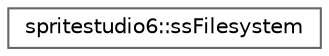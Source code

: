 digraph "Graphical Class Hierarchy"
{
 // LATEX_PDF_SIZE
  bgcolor="transparent";
  edge [fontname=Helvetica,fontsize=10,labelfontname=Helvetica,labelfontsize=10];
  node [fontname=Helvetica,fontsize=10,shape=box,height=0.2,width=0.4];
  rankdir="LR";
  Node0 [id="Node000000",label="spritestudio6::ssFilesystem",height=0.2,width=0.4,color="grey40", fillcolor="white", style="filled",URL="$classspritestudio6_1_1ss_filesystem.html",tooltip=" "];
}
